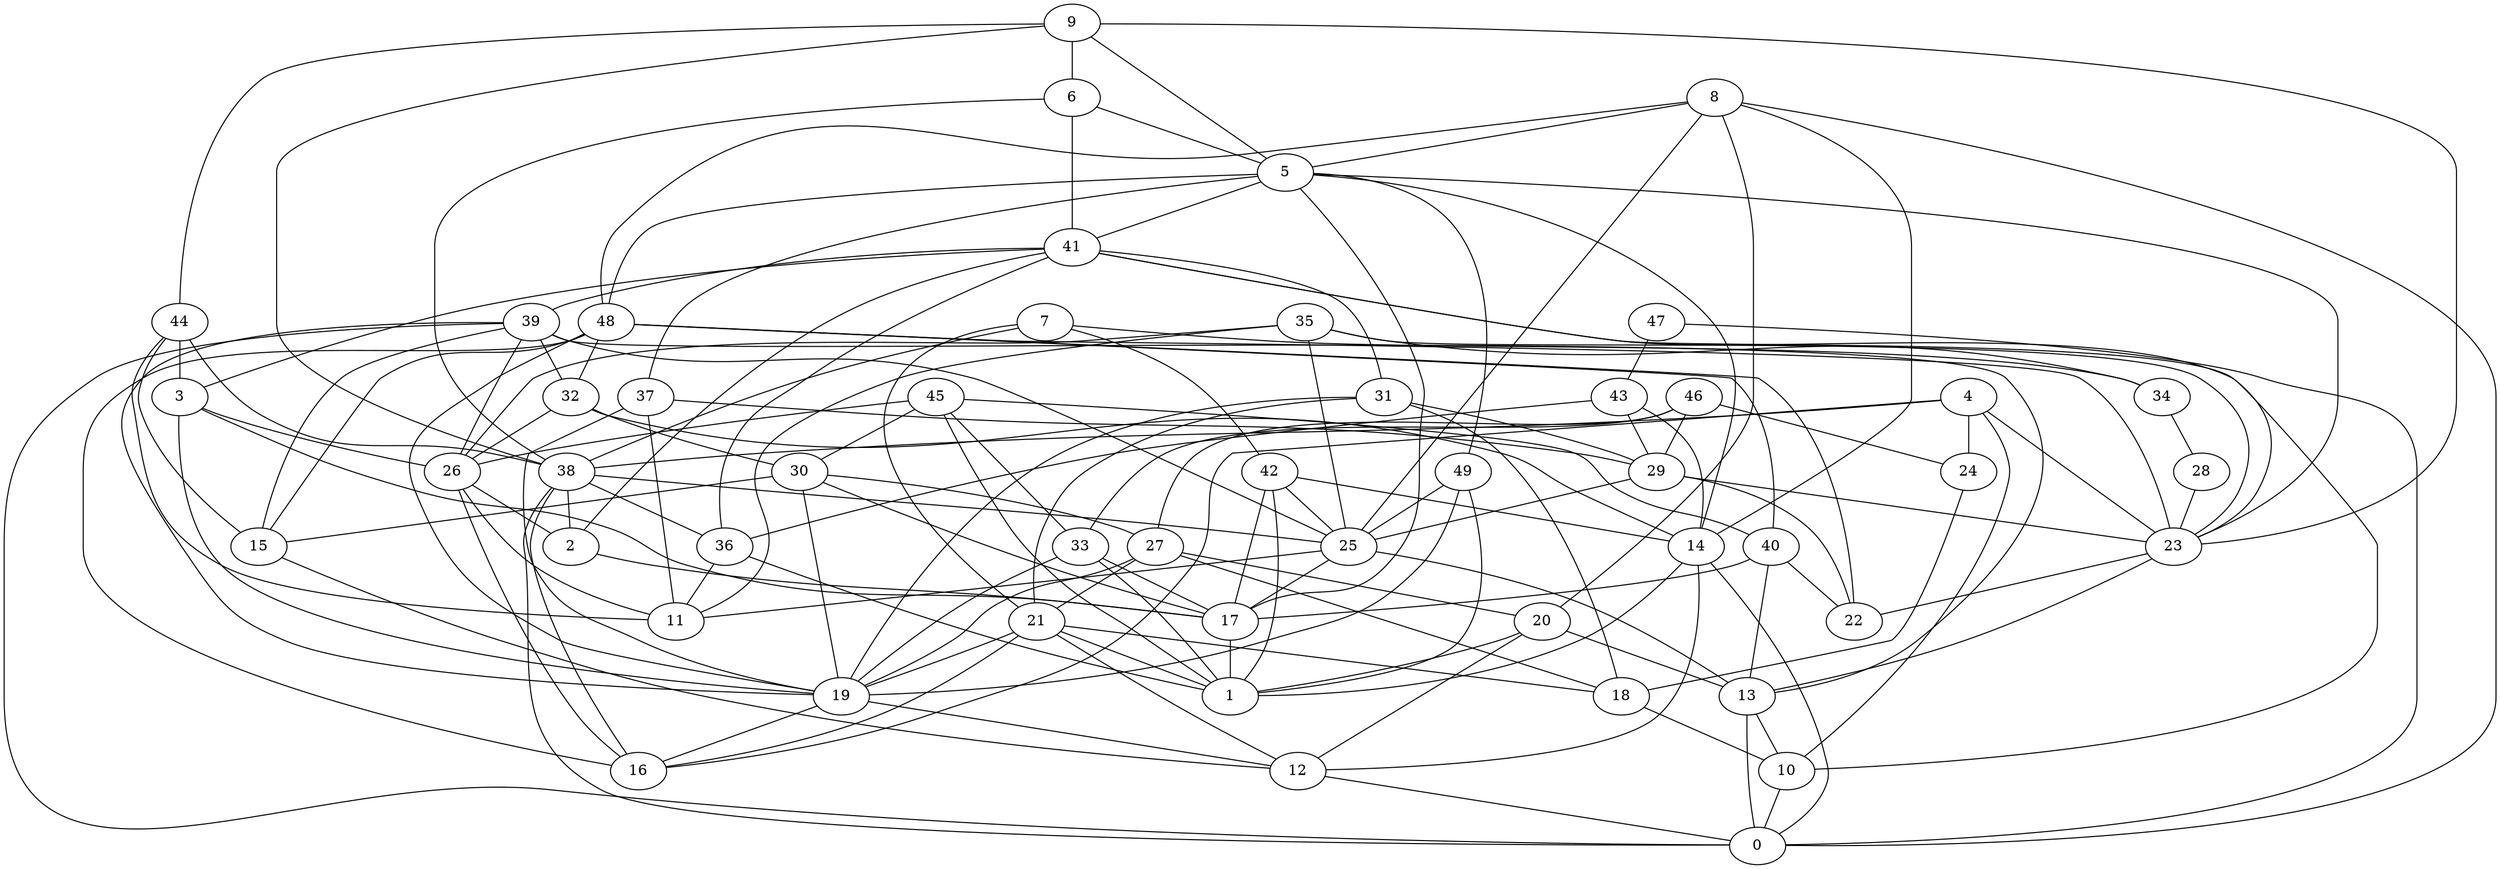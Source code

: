 digraph GG_graph {

subgraph G_graph {
edge [color = black]
"48" -> "15" [dir = none]
"48" -> "40" [dir = none]
"48" -> "16" [dir = none]
"48" -> "19" [dir = none]
"48" -> "22" [dir = none]
"48" -> "23" [dir = none]
"37" -> "11" [dir = none]
"37" -> "19" [dir = none]
"23" -> "22" [dir = none]
"21" -> "12" [dir = none]
"21" -> "18" [dir = none]
"21" -> "16" [dir = none]
"21" -> "19" [dir = none]
"46" -> "24" [dir = none]
"46" -> "33" [dir = none]
"46" -> "27" [dir = none]
"27" -> "21" [dir = none]
"35" -> "11" [dir = none]
"35" -> "23" [dir = none]
"35" -> "25" [dir = none]
"35" -> "34" [dir = none]
"32" -> "30" [dir = none]
"26" -> "2" [dir = none]
"26" -> "11" [dir = none]
"49" -> "19" [dir = none]
"49" -> "25" [dir = none]
"49" -> "1" [dir = none]
"42" -> "1" [dir = none]
"42" -> "17" [dir = none]
"42" -> "14" [dir = none]
"44" -> "38" [dir = none]
"44" -> "15" [dir = none]
"15" -> "12" [dir = none]
"31" -> "18" [dir = none]
"31" -> "19" [dir = none]
"38" -> "2" [dir = none]
"38" -> "0" [dir = none]
"38" -> "25" [dir = none]
"38" -> "36" [dir = none]
"38" -> "16" [dir = none]
"8" -> "25" [dir = none]
"8" -> "0" [dir = none]
"8" -> "5" [dir = none]
"24" -> "18" [dir = none]
"18" -> "10" [dir = none]
"29" -> "23" [dir = none]
"43" -> "14" [dir = none]
"43" -> "36" [dir = none]
"43" -> "29" [dir = none]
"40" -> "13" [dir = none]
"40" -> "17" [dir = none]
"40" -> "22" [dir = none]
"36" -> "1" [dir = none]
"9" -> "23" [dir = none]
"9" -> "38" [dir = none]
"4" -> "38" [dir = none]
"4" -> "16" [dir = none]
"4" -> "10" [dir = none]
"4" -> "24" [dir = none]
"47" -> "43" [dir = none]
"47" -> "0" [dir = none]
"19" -> "16" [dir = none]
"45" -> "26" [dir = none]
"45" -> "1" [dir = none]
"45" -> "40" [dir = none]
"45" -> "30" [dir = none]
"3" -> "26" [dir = none]
"3" -> "19" [dir = none]
"30" -> "15" [dir = none]
"30" -> "19" [dir = none]
"30" -> "17" [dir = none]
"30" -> "27" [dir = none]
"6" -> "38" [dir = none]
"6" -> "41" [dir = none]
"5" -> "48" [dir = none]
"5" -> "17" [dir = none]
"5" -> "41" [dir = none]
"20" -> "13" [dir = none]
"20" -> "1" [dir = none]
"33" -> "17" [dir = none]
"33" -> "19" [dir = none]
"33" -> "1" [dir = none]
"41" -> "23" [dir = none]
"41" -> "2" [dir = none]
"41" -> "10" [dir = none]
"28" -> "23" [dir = none]
"7" -> "34" [dir = none]
"7" -> "21" [dir = none]
"7" -> "38" [dir = none]
"14" -> "1" [dir = none]
"14" -> "0" [dir = none]
"34" -> "28" [dir = none]
"25" -> "17" [dir = none]
"39" -> "32" [dir = none]
"39" -> "25" [dir = none]
"39" -> "13" [dir = none]
"39" -> "0" [dir = none]
"39" -> "15" [dir = none]
"48" -> "32" [dir = none]
"13" -> "0" [dir = none]
"8" -> "20" [dir = none]
"4" -> "23" [dir = none]
"3" -> "17" [dir = none]
"5" -> "23" [dir = none]
"17" -> "1" [dir = none]
"32" -> "14" [dir = none]
"7" -> "42" [dir = none]
"44" -> "11" [dir = none]
"45" -> "33" [dir = none]
"26" -> "16" [dir = none]
"37" -> "29" [dir = none]
"29" -> "25" [dir = none]
"39" -> "19" [dir = none]
"13" -> "10" [dir = none]
"20" -> "12" [dir = none]
"6" -> "5" [dir = none]
"10" -> "0" [dir = none]
"8" -> "48" [dir = none]
"21" -> "1" [dir = none]
"9" -> "44" [dir = none]
"46" -> "29" [dir = none]
"23" -> "13" [dir = none]
"14" -> "12" [dir = none]
"32" -> "26" [dir = none]
"25" -> "11" [dir = none]
"5" -> "49" [dir = none]
"2" -> "17" [dir = none]
"27" -> "20" [dir = none]
"41" -> "39" [dir = none]
"25" -> "13" [dir = none]
"36" -> "11" [dir = none]
"12" -> "0" [dir = none]
"27" -> "18" [dir = none]
"42" -> "25" [dir = none]
"41" -> "31" [dir = none]
"9" -> "6" [dir = none]
"27" -> "19" [dir = none]
"31" -> "21" [dir = none]
"31" -> "29" [dir = none]
"41" -> "36" [dir = none]
"8" -> "14" [dir = none]
"41" -> "3" [dir = none]
"44" -> "3" [dir = none]
"29" -> "22" [dir = none]
"5" -> "37" [dir = none]
"9" -> "5" [dir = none]
"39" -> "26" [dir = none]
"35" -> "26" [dir = none]
"19" -> "12" [dir = none]
"5" -> "14" [dir = none]
}

}
